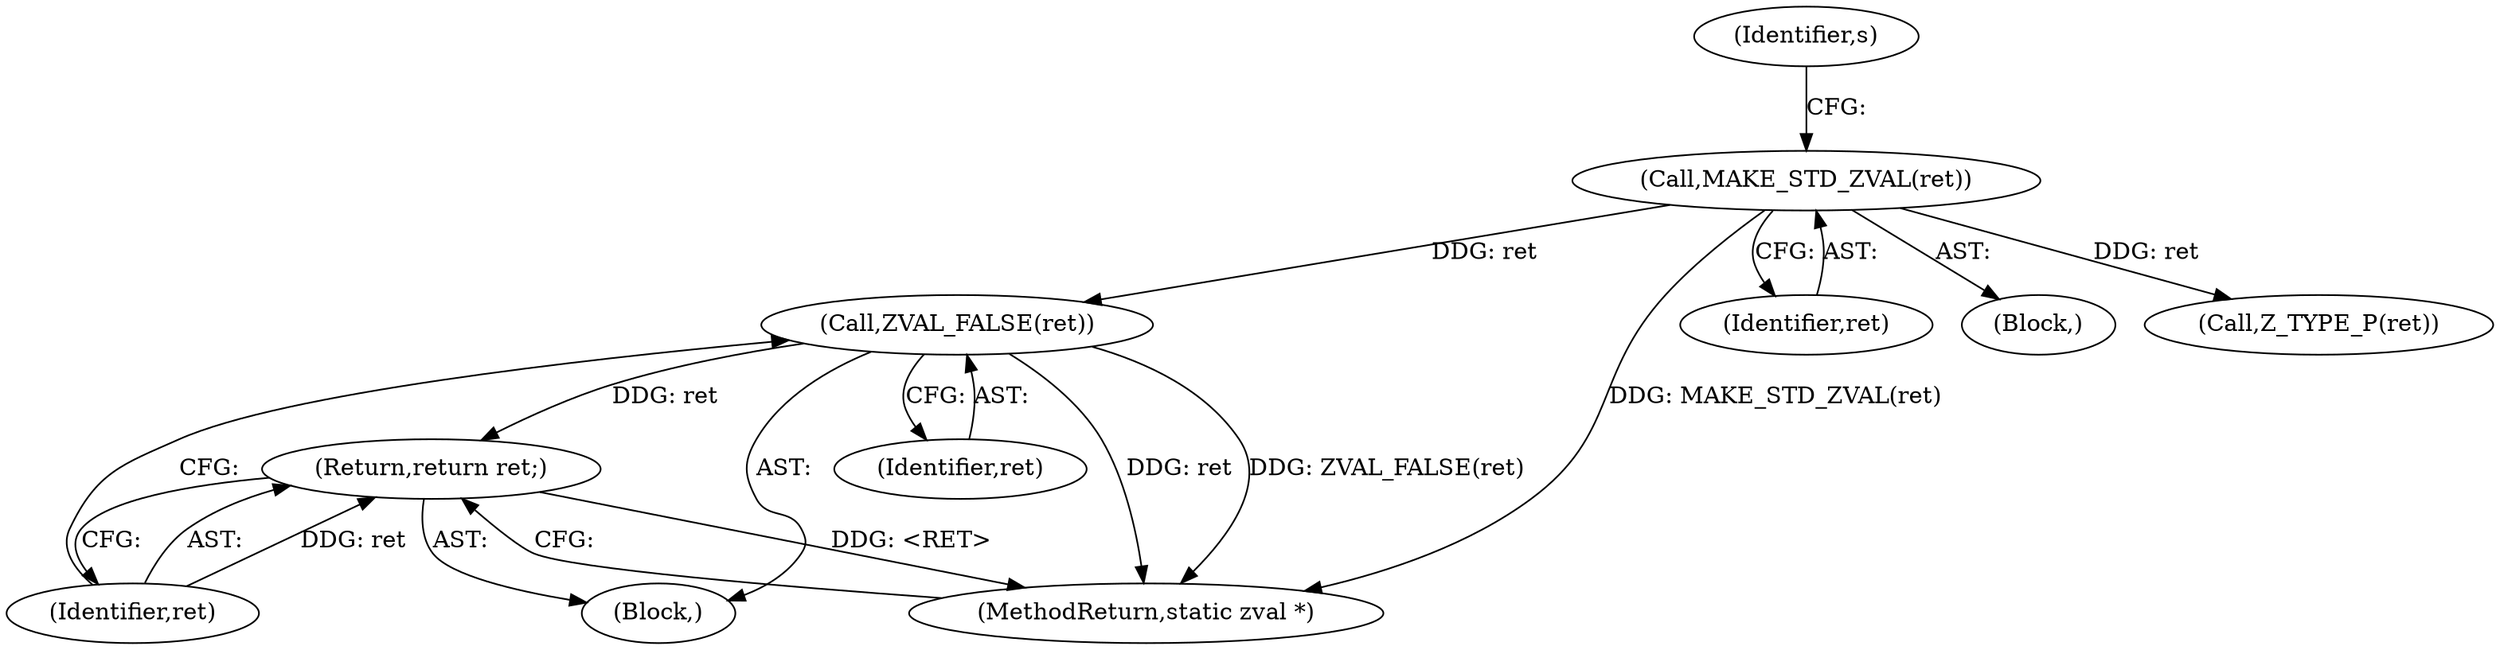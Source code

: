 digraph "0_php_dccda88f27a084bcbbb30198ace12b4e7ae961cc_8@pointer" {
"1000113" [label="(Call,ZVAL_FALSE(ret))"];
"1000106" [label="(Call,MAKE_STD_ZVAL(ret))"];
"1000115" [label="(Return,return ret;)"];
"1000113" [label="(Call,ZVAL_FALSE(ret))"];
"1000116" [label="(Identifier,ret)"];
"1000115" [label="(Return,return ret;)"];
"1000107" [label="(Identifier,ret)"];
"1000114" [label="(Identifier,ret)"];
"1000106" [label="(Call,MAKE_STD_ZVAL(ret))"];
"1000112" [label="(Block,)"];
"1000142" [label="(MethodReturn,static zval *)"];
"1000110" [label="(Identifier,s)"];
"1000104" [label="(Block,)"];
"1000127" [label="(Call,Z_TYPE_P(ret))"];
"1000113" -> "1000112"  [label="AST: "];
"1000113" -> "1000114"  [label="CFG: "];
"1000114" -> "1000113"  [label="AST: "];
"1000116" -> "1000113"  [label="CFG: "];
"1000113" -> "1000142"  [label="DDG: ret"];
"1000113" -> "1000142"  [label="DDG: ZVAL_FALSE(ret)"];
"1000106" -> "1000113"  [label="DDG: ret"];
"1000113" -> "1000115"  [label="DDG: ret"];
"1000106" -> "1000104"  [label="AST: "];
"1000106" -> "1000107"  [label="CFG: "];
"1000107" -> "1000106"  [label="AST: "];
"1000110" -> "1000106"  [label="CFG: "];
"1000106" -> "1000142"  [label="DDG: MAKE_STD_ZVAL(ret)"];
"1000106" -> "1000127"  [label="DDG: ret"];
"1000115" -> "1000112"  [label="AST: "];
"1000115" -> "1000116"  [label="CFG: "];
"1000116" -> "1000115"  [label="AST: "];
"1000142" -> "1000115"  [label="CFG: "];
"1000115" -> "1000142"  [label="DDG: <RET>"];
"1000116" -> "1000115"  [label="DDG: ret"];
}

